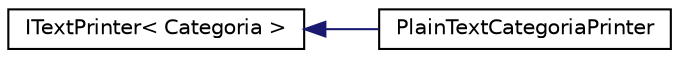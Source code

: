 digraph "Graphical Class Hierarchy"
{
 // INTERACTIVE_SVG=YES
 // LATEX_PDF_SIZE
  edge [fontname="Helvetica",fontsize="10",labelfontname="Helvetica",labelfontsize="10"];
  node [fontname="Helvetica",fontsize="10",shape=record];
  rankdir="LR";
  Node0 [label="ITextPrinter\< Categoria \>",height=0.2,width=0.4,color="black", fillcolor="white", style="filled",URL="$interfaceITextPrinter.html",tooltip=" "];
  Node0 -> Node1 [dir="back",color="midnightblue",fontsize="10",style="solid",fontname="Helvetica"];
  Node1 [label="PlainTextCategoriaPrinter",height=0.2,width=0.4,color="black", fillcolor="white", style="filled",URL="$classPlainTextCategoriaPrinter.html",tooltip=" "];
}
